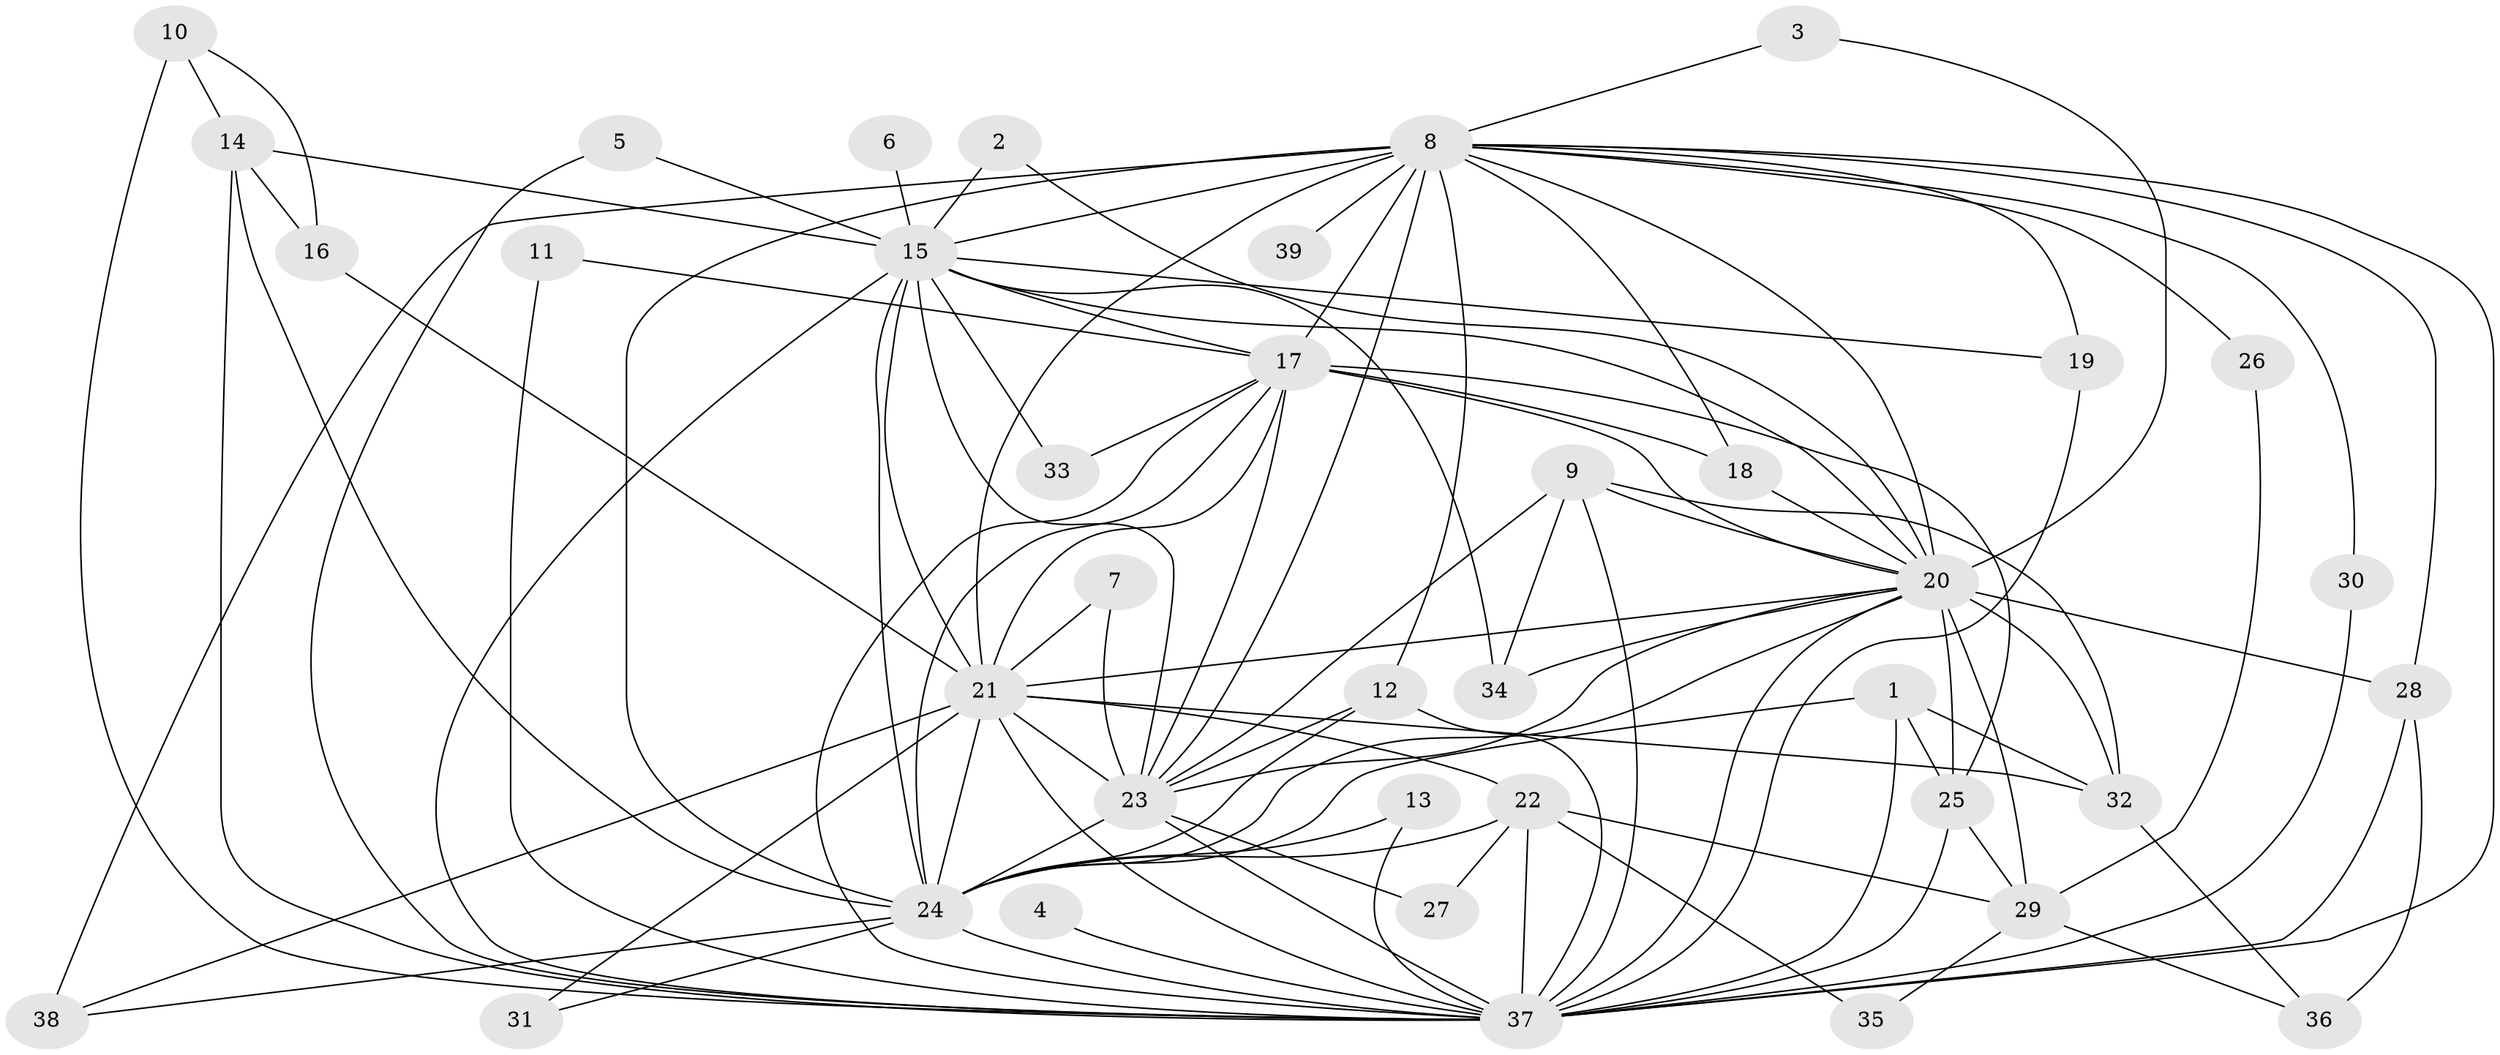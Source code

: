 // original degree distribution, {12: 0.025974025974025976, 15: 0.025974025974025976, 20: 0.025974025974025976, 16: 0.012987012987012988, 29: 0.012987012987012988, 21: 0.012987012987012988, 14: 0.012987012987012988, 4: 0.1038961038961039, 2: 0.4935064935064935, 3: 0.2077922077922078, 5: 0.025974025974025976, 6: 0.03896103896103896}
// Generated by graph-tools (version 1.1) at 2025/25/03/09/25 03:25:50]
// undirected, 39 vertices, 104 edges
graph export_dot {
graph [start="1"]
  node [color=gray90,style=filled];
  1;
  2;
  3;
  4;
  5;
  6;
  7;
  8;
  9;
  10;
  11;
  12;
  13;
  14;
  15;
  16;
  17;
  18;
  19;
  20;
  21;
  22;
  23;
  24;
  25;
  26;
  27;
  28;
  29;
  30;
  31;
  32;
  33;
  34;
  35;
  36;
  37;
  38;
  39;
  1 -- 24 [weight=1.0];
  1 -- 25 [weight=1.0];
  1 -- 32 [weight=1.0];
  1 -- 37 [weight=1.0];
  2 -- 15 [weight=1.0];
  2 -- 20 [weight=1.0];
  3 -- 8 [weight=1.0];
  3 -- 20 [weight=1.0];
  4 -- 37 [weight=1.0];
  5 -- 15 [weight=1.0];
  5 -- 37 [weight=1.0];
  6 -- 15 [weight=1.0];
  7 -- 21 [weight=1.0];
  7 -- 23 [weight=1.0];
  8 -- 12 [weight=1.0];
  8 -- 15 [weight=3.0];
  8 -- 17 [weight=4.0];
  8 -- 18 [weight=1.0];
  8 -- 19 [weight=1.0];
  8 -- 20 [weight=4.0];
  8 -- 21 [weight=3.0];
  8 -- 23 [weight=3.0];
  8 -- 24 [weight=3.0];
  8 -- 26 [weight=1.0];
  8 -- 28 [weight=1.0];
  8 -- 30 [weight=1.0];
  8 -- 37 [weight=3.0];
  8 -- 38 [weight=1.0];
  8 -- 39 [weight=2.0];
  9 -- 20 [weight=1.0];
  9 -- 23 [weight=1.0];
  9 -- 32 [weight=1.0];
  9 -- 34 [weight=1.0];
  9 -- 37 [weight=2.0];
  10 -- 14 [weight=1.0];
  10 -- 16 [weight=1.0];
  10 -- 37 [weight=2.0];
  11 -- 17 [weight=1.0];
  11 -- 37 [weight=1.0];
  12 -- 23 [weight=1.0];
  12 -- 24 [weight=1.0];
  12 -- 37 [weight=1.0];
  13 -- 24 [weight=1.0];
  13 -- 37 [weight=1.0];
  14 -- 15 [weight=1.0];
  14 -- 16 [weight=1.0];
  14 -- 24 [weight=1.0];
  14 -- 37 [weight=1.0];
  15 -- 17 [weight=1.0];
  15 -- 19 [weight=1.0];
  15 -- 20 [weight=1.0];
  15 -- 21 [weight=1.0];
  15 -- 23 [weight=3.0];
  15 -- 24 [weight=1.0];
  15 -- 33 [weight=1.0];
  15 -- 34 [weight=1.0];
  15 -- 37 [weight=1.0];
  16 -- 21 [weight=1.0];
  17 -- 18 [weight=1.0];
  17 -- 20 [weight=1.0];
  17 -- 21 [weight=1.0];
  17 -- 23 [weight=1.0];
  17 -- 24 [weight=2.0];
  17 -- 25 [weight=2.0];
  17 -- 33 [weight=1.0];
  17 -- 37 [weight=1.0];
  18 -- 20 [weight=1.0];
  19 -- 37 [weight=1.0];
  20 -- 21 [weight=1.0];
  20 -- 23 [weight=1.0];
  20 -- 24 [weight=2.0];
  20 -- 25 [weight=2.0];
  20 -- 28 [weight=2.0];
  20 -- 29 [weight=1.0];
  20 -- 32 [weight=1.0];
  20 -- 34 [weight=1.0];
  20 -- 37 [weight=1.0];
  21 -- 22 [weight=1.0];
  21 -- 23 [weight=2.0];
  21 -- 24 [weight=1.0];
  21 -- 31 [weight=1.0];
  21 -- 32 [weight=2.0];
  21 -- 37 [weight=1.0];
  21 -- 38 [weight=1.0];
  22 -- 24 [weight=2.0];
  22 -- 27 [weight=1.0];
  22 -- 29 [weight=1.0];
  22 -- 35 [weight=1.0];
  22 -- 37 [weight=2.0];
  23 -- 24 [weight=1.0];
  23 -- 27 [weight=1.0];
  23 -- 37 [weight=1.0];
  24 -- 31 [weight=1.0];
  24 -- 37 [weight=2.0];
  24 -- 38 [weight=1.0];
  25 -- 29 [weight=1.0];
  25 -- 37 [weight=1.0];
  26 -- 29 [weight=1.0];
  28 -- 36 [weight=1.0];
  28 -- 37 [weight=1.0];
  29 -- 35 [weight=1.0];
  29 -- 36 [weight=1.0];
  30 -- 37 [weight=1.0];
  32 -- 36 [weight=1.0];
}
